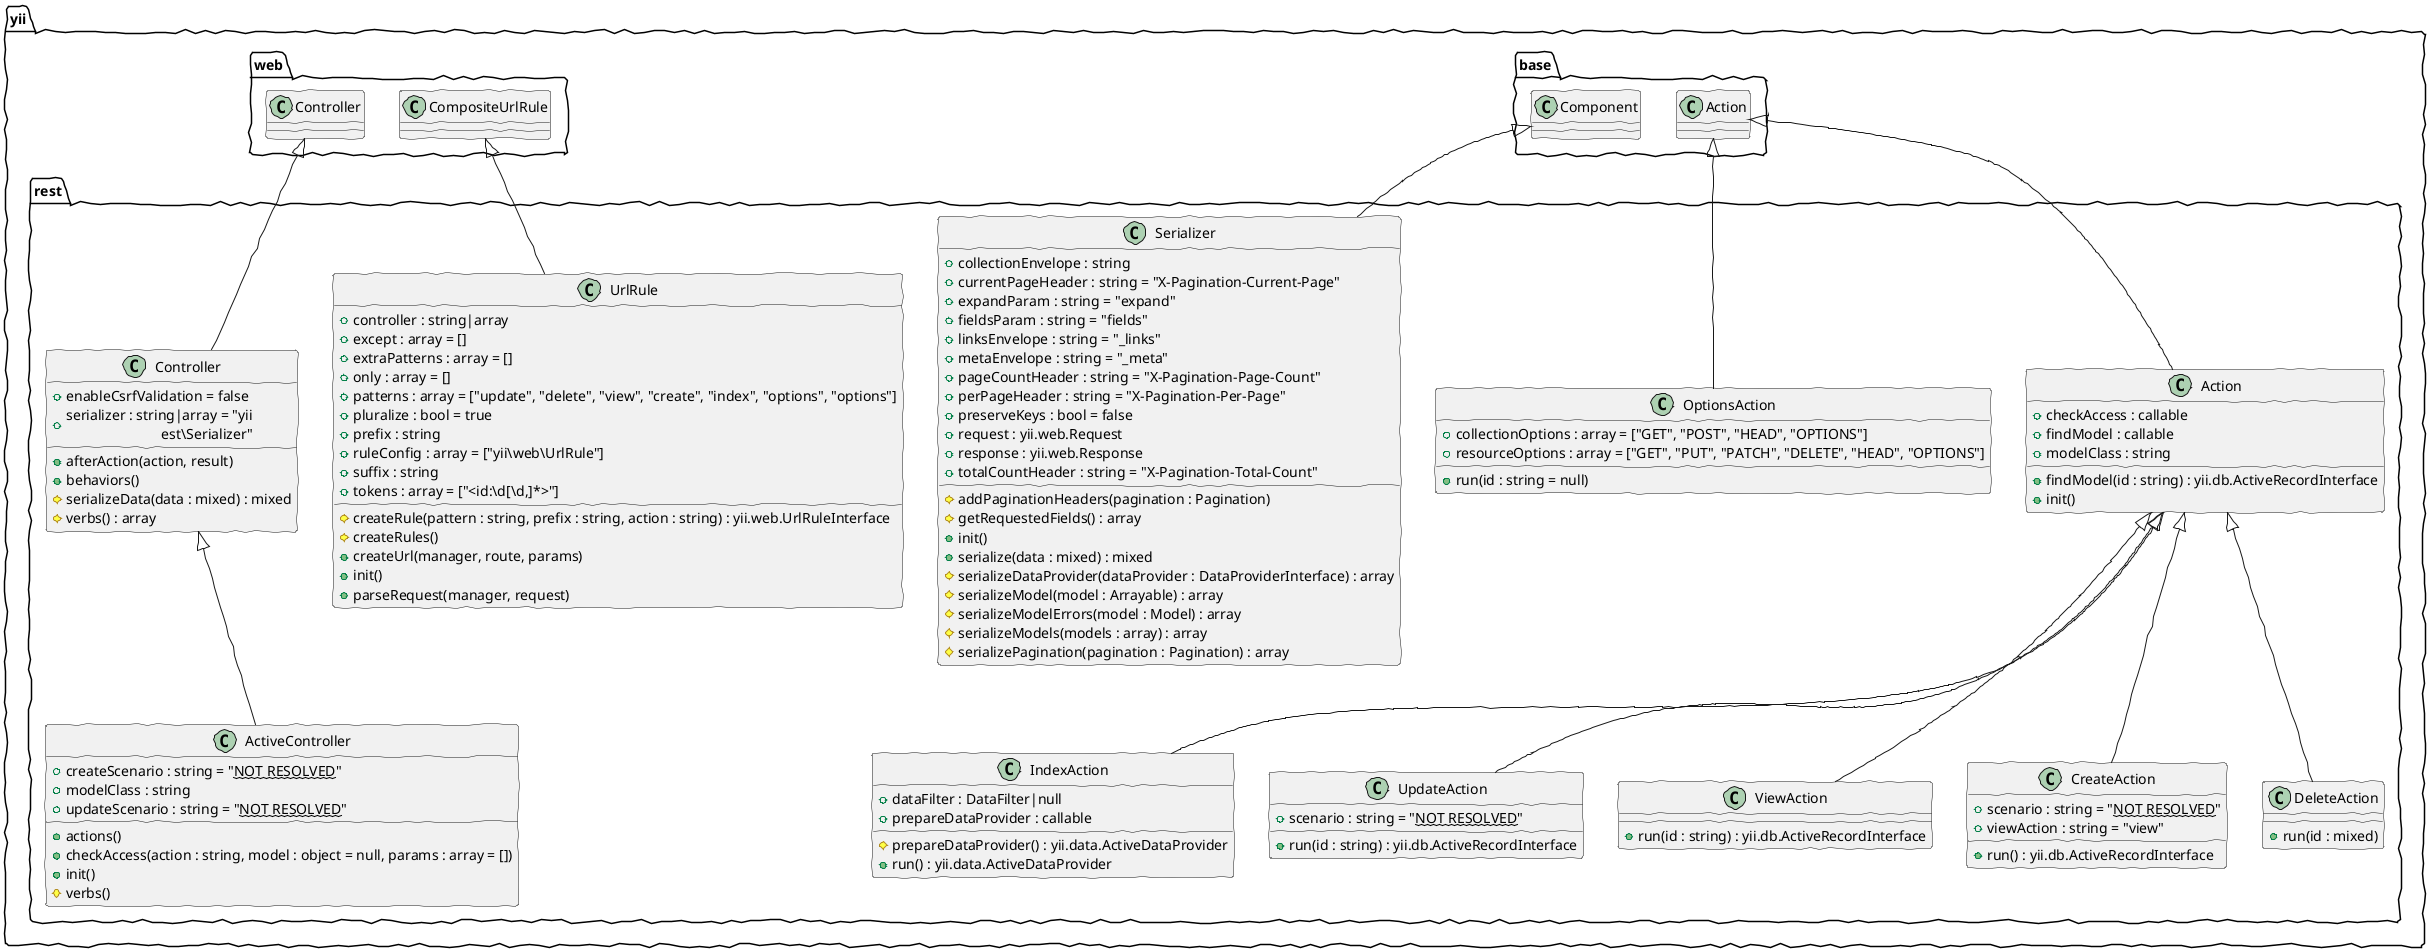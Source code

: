 @startuml
skinparam handwritten true
class yii.rest.Action {
    +checkAccess : callable
    +findModel : callable
    +modelClass : string
    +findModel(id : string) : yii.db.ActiveRecordInterface
    +init()
}
class yii.rest.Action extends yii.base.Action
class yii.rest.ActiveController {
    +createScenario : string = "~~NOT RESOLVED~~"
    +modelClass : string
    +updateScenario : string = "~~NOT RESOLVED~~"
    +actions()
    +checkAccess(action : string, model : object = null, params : array = [])
    +init()
    #verbs()
}
class yii.rest.ActiveController extends yii.rest.Controller
class yii.rest.Controller {
    +enableCsrfValidation = false
    +serializer : string|array = "yii\rest\Serializer"
    +afterAction(action, result)
    +behaviors()
    #serializeData(data : mixed) : mixed
    #verbs() : array
}
class yii.rest.Controller extends yii.web.Controller
class yii.rest.CreateAction {
    +scenario : string = "~~NOT RESOLVED~~"
    +viewAction : string = "view"
    +run() : yii.db.ActiveRecordInterface
}
class yii.rest.CreateAction extends yii.rest.Action
class yii.rest.DeleteAction {
    +run(id : mixed)
}
class yii.rest.DeleteAction extends yii.rest.Action
class yii.rest.IndexAction {
    +dataFilter : DataFilter|null
    +prepareDataProvider : callable
    #prepareDataProvider() : yii.data.ActiveDataProvider
    +run() : yii.data.ActiveDataProvider
}
class yii.rest.IndexAction extends yii.rest.Action
class yii.rest.OptionsAction {
    +collectionOptions : array = ["GET", "POST", "HEAD", "OPTIONS"]
    +resourceOptions : array = ["GET", "PUT", "PATCH", "DELETE", "HEAD", "OPTIONS"]
    +run(id : string = null)
}
class yii.rest.OptionsAction extends yii.base.Action
class yii.rest.Serializer {
    +collectionEnvelope : string
    +currentPageHeader : string = "X-Pagination-Current-Page"
    +expandParam : string = "expand"
    +fieldsParam : string = "fields"
    +linksEnvelope : string = "_links"
    +metaEnvelope : string = "_meta"
    +pageCountHeader : string = "X-Pagination-Page-Count"
    +perPageHeader : string = "X-Pagination-Per-Page"
    +preserveKeys : bool = false
    +request : yii.web.Request
    +response : yii.web.Response
    +totalCountHeader : string = "X-Pagination-Total-Count"
    #addPaginationHeaders(pagination : Pagination)
    #getRequestedFields() : array
    +init()
    +serialize(data : mixed) : mixed
    #serializeDataProvider(dataProvider : DataProviderInterface) : array
    #serializeModel(model : Arrayable) : array
    #serializeModelErrors(model : Model) : array
    #serializeModels(models : array) : array
    #serializePagination(pagination : Pagination) : array
}
class yii.rest.Serializer extends yii.base.Component
class yii.rest.UpdateAction {
    +scenario : string = "~~NOT RESOLVED~~"
    +run(id : string) : yii.db.ActiveRecordInterface
}
class yii.rest.UpdateAction extends yii.rest.Action
class yii.rest.UrlRule {
    +controller : string|array
    +except : array = []
    +extraPatterns : array = []
    +only : array = []
    +patterns : array = ["update", "delete", "view", "create", "index", "options", "options"]
    +pluralize : bool = true
    +prefix : string
    +ruleConfig : array = ["yii\web\UrlRule"]
    +suffix : string
    +tokens : array = ["<id:\d[\d,]*>"]
    #createRule(pattern : string, prefix : string, action : string) : yii.web.UrlRuleInterface
    #createRules()
    +createUrl(manager, route, params)
    +init()
    +parseRequest(manager, request)
}
class yii.rest.UrlRule extends yii.web.CompositeUrlRule
class yii.rest.ViewAction {
    +run(id : string) : yii.db.ActiveRecordInterface
}
class yii.rest.ViewAction extends yii.rest.Action
@enduml
